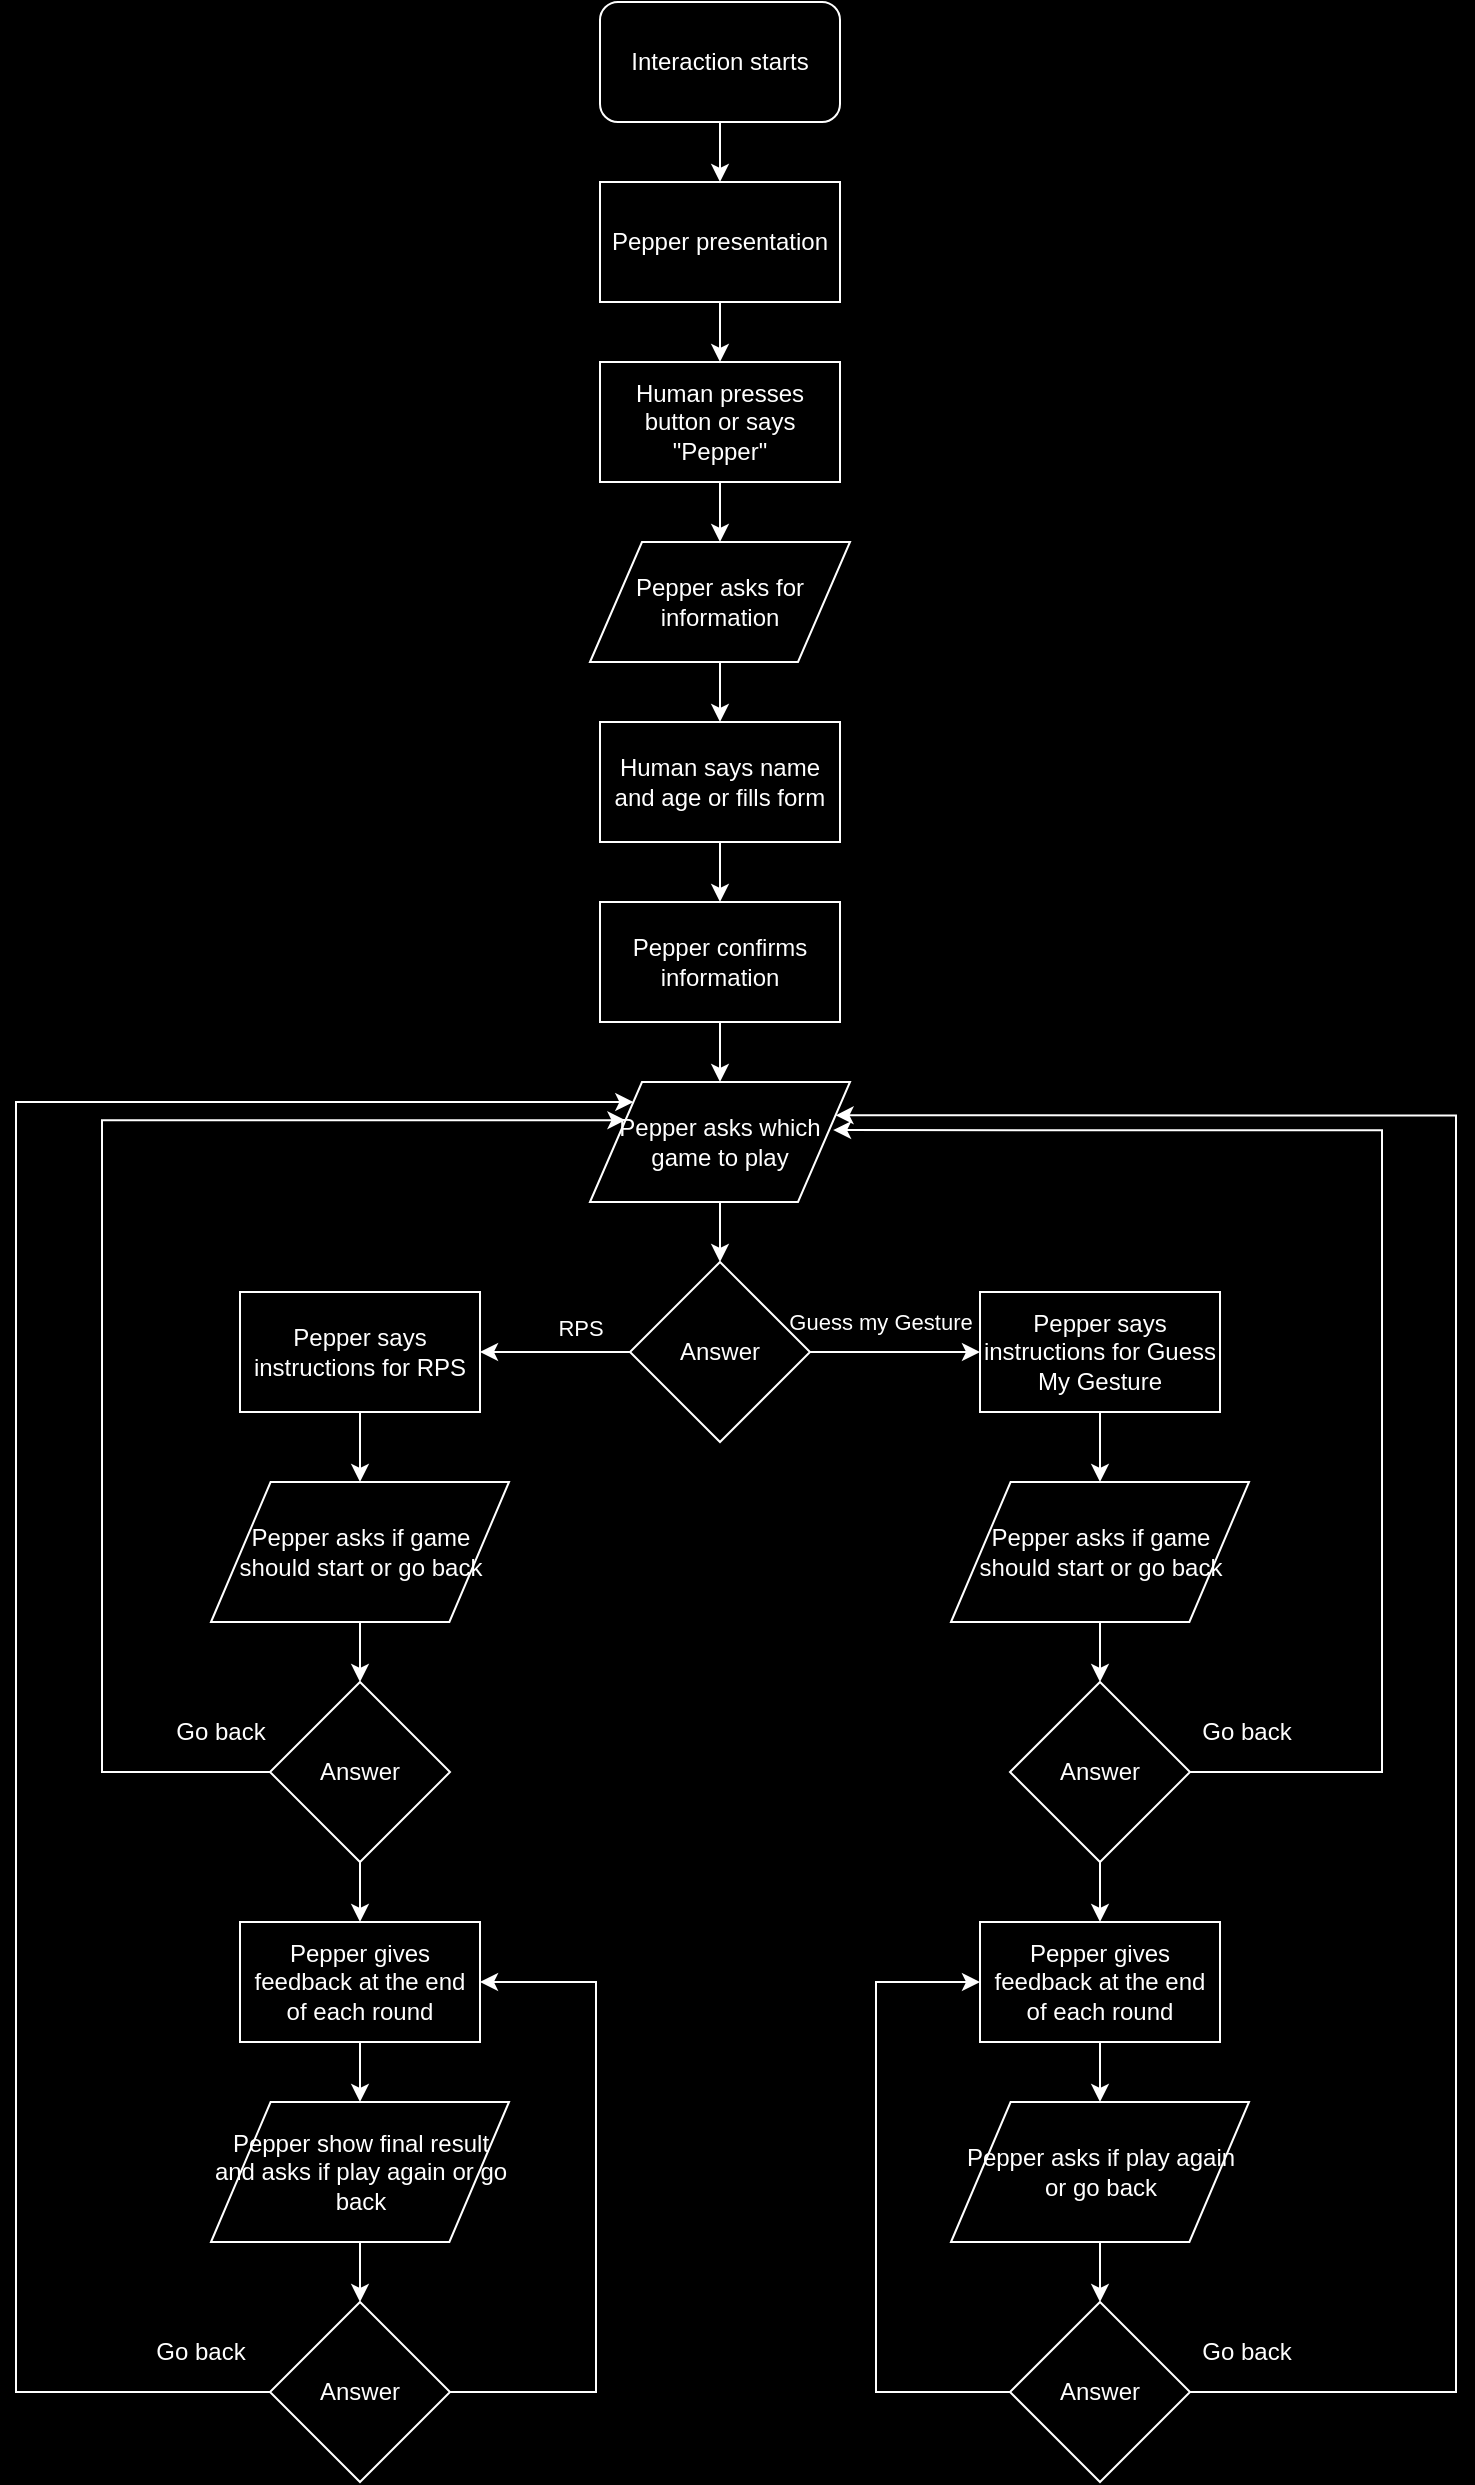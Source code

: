<mxfile version="24.5.5" type="device">
  <diagram name="Página-1" id="_Ef5QrS7YfbaBlSv89cy">
    <mxGraphModel dx="1526" dy="951" grid="1" gridSize="10" guides="1" tooltips="1" connect="1" arrows="1" fold="1" page="1" pageScale="1" pageWidth="827" pageHeight="1169" background="#000000" math="0" shadow="0">
      <root>
        <mxCell id="0" />
        <mxCell id="1" parent="0" />
        <mxCell id="26PYk7mdDG2Uw8Yli1L5-78" style="edgeStyle=orthogonalEdgeStyle;rounded=0;orthogonalLoop=1;jettySize=auto;html=1;strokeColor=#FFFFFF;" edge="1" parent="1" source="26PYk7mdDG2Uw8Yli1L5-68" target="26PYk7mdDG2Uw8Yli1L5-69">
          <mxGeometry relative="1" as="geometry" />
        </mxCell>
        <mxCell id="26PYk7mdDG2Uw8Yli1L5-68" value="&lt;font color=&quot;#ffffff&quot;&gt;Interaction starts&lt;br&gt;&lt;/font&gt;" style="rounded=1;whiteSpace=wrap;html=1;fillColor=#000000;strokeColor=#FFFFFF;" vertex="1" parent="1">
          <mxGeometry x="342" y="30" width="120" height="60" as="geometry" />
        </mxCell>
        <mxCell id="26PYk7mdDG2Uw8Yli1L5-79" style="edgeStyle=orthogonalEdgeStyle;rounded=0;orthogonalLoop=1;jettySize=auto;html=1;strokeColor=#FFFFFF;" edge="1" parent="1" source="26PYk7mdDG2Uw8Yli1L5-69" target="26PYk7mdDG2Uw8Yli1L5-70">
          <mxGeometry relative="1" as="geometry" />
        </mxCell>
        <mxCell id="26PYk7mdDG2Uw8Yli1L5-69" value="&lt;font color=&quot;#ffffff&quot;&gt;Pepper presentation&lt;br&gt;&lt;/font&gt;" style="rounded=0;whiteSpace=wrap;html=1;fillColor=#000000;strokeColor=#FFFFFF;" vertex="1" parent="1">
          <mxGeometry x="342" y="120" width="120" height="60" as="geometry" />
        </mxCell>
        <mxCell id="26PYk7mdDG2Uw8Yli1L5-80" style="edgeStyle=orthogonalEdgeStyle;rounded=0;orthogonalLoop=1;jettySize=auto;html=1;entryX=0.5;entryY=0;entryDx=0;entryDy=0;strokeColor=#FFFFFF;" edge="1" parent="1" source="26PYk7mdDG2Uw8Yli1L5-70" target="26PYk7mdDG2Uw8Yli1L5-75">
          <mxGeometry relative="1" as="geometry" />
        </mxCell>
        <mxCell id="26PYk7mdDG2Uw8Yli1L5-70" value="&lt;font color=&quot;#ffffff&quot;&gt;Human presses button or says &quot;Pepper&quot;&lt;br&gt;&lt;/font&gt;" style="rounded=0;whiteSpace=wrap;html=1;fillColor=#000000;strokeColor=#FFFFFF;" vertex="1" parent="1">
          <mxGeometry x="342" y="210" width="120" height="60" as="geometry" />
        </mxCell>
        <mxCell id="26PYk7mdDG2Uw8Yli1L5-82" style="edgeStyle=orthogonalEdgeStyle;rounded=0;orthogonalLoop=1;jettySize=auto;html=1;entryX=0.5;entryY=0;entryDx=0;entryDy=0;strokeColor=#FFFFFF;" edge="1" parent="1" source="26PYk7mdDG2Uw8Yli1L5-72" target="26PYk7mdDG2Uw8Yli1L5-73">
          <mxGeometry relative="1" as="geometry" />
        </mxCell>
        <mxCell id="26PYk7mdDG2Uw8Yli1L5-72" value="&lt;font color=&quot;#ffffff&quot;&gt;Human says name and age or fills form&lt;br&gt;&lt;/font&gt;" style="rounded=0;whiteSpace=wrap;html=1;fillColor=#000000;strokeColor=#FFFFFF;" vertex="1" parent="1">
          <mxGeometry x="342" y="390" width="120" height="60" as="geometry" />
        </mxCell>
        <mxCell id="26PYk7mdDG2Uw8Yli1L5-83" style="edgeStyle=orthogonalEdgeStyle;rounded=0;orthogonalLoop=1;jettySize=auto;html=1;entryX=0.5;entryY=0;entryDx=0;entryDy=0;strokeColor=#FFFFFF;" edge="1" parent="1" source="26PYk7mdDG2Uw8Yli1L5-73" target="26PYk7mdDG2Uw8Yli1L5-76">
          <mxGeometry relative="1" as="geometry" />
        </mxCell>
        <mxCell id="26PYk7mdDG2Uw8Yli1L5-73" value="&lt;font color=&quot;#ffffff&quot;&gt;Pepper confirms information&lt;br&gt;&lt;/font&gt;" style="rounded=0;whiteSpace=wrap;html=1;fillColor=#000000;strokeColor=#FFFFFF;" vertex="1" parent="1">
          <mxGeometry x="342" y="480" width="120" height="60" as="geometry" />
        </mxCell>
        <mxCell id="26PYk7mdDG2Uw8Yli1L5-81" style="edgeStyle=orthogonalEdgeStyle;rounded=0;orthogonalLoop=1;jettySize=auto;html=1;entryX=0.5;entryY=0;entryDx=0;entryDy=0;strokeColor=#FFFFFF;" edge="1" parent="1" source="26PYk7mdDG2Uw8Yli1L5-75" target="26PYk7mdDG2Uw8Yli1L5-72">
          <mxGeometry relative="1" as="geometry" />
        </mxCell>
        <mxCell id="26PYk7mdDG2Uw8Yli1L5-75" value="&lt;font color=&quot;#ffffff&quot;&gt;Pepper asks for information&lt;/font&gt;" style="shape=parallelogram;perimeter=parallelogramPerimeter;whiteSpace=wrap;html=1;dashed=0;fillColor=#000000;strokeColor=#FFFFFF;" vertex="1" parent="1">
          <mxGeometry x="337" y="300" width="130" height="60" as="geometry" />
        </mxCell>
        <mxCell id="26PYk7mdDG2Uw8Yli1L5-84" style="edgeStyle=orthogonalEdgeStyle;rounded=0;orthogonalLoop=1;jettySize=auto;html=1;entryX=0.5;entryY=0;entryDx=0;entryDy=0;strokeColor=#FFFFFF;" edge="1" parent="1" source="26PYk7mdDG2Uw8Yli1L5-76" target="26PYk7mdDG2Uw8Yli1L5-77">
          <mxGeometry relative="1" as="geometry" />
        </mxCell>
        <mxCell id="26PYk7mdDG2Uw8Yli1L5-76" value="&lt;font color=&quot;#ffffff&quot;&gt;Pepper asks which game to play&lt;br&gt;&lt;/font&gt;" style="shape=parallelogram;perimeter=parallelogramPerimeter;whiteSpace=wrap;html=1;dashed=0;fillColor=#000000;strokeColor=#FFFFFF;" vertex="1" parent="1">
          <mxGeometry x="337" y="570" width="130" height="60" as="geometry" />
        </mxCell>
        <mxCell id="26PYk7mdDG2Uw8Yli1L5-86" value="" style="edgeStyle=orthogonalEdgeStyle;rounded=0;orthogonalLoop=1;jettySize=auto;html=1;strokeColor=#FFFFFF;" edge="1" parent="1" source="26PYk7mdDG2Uw8Yli1L5-77" target="26PYk7mdDG2Uw8Yli1L5-85">
          <mxGeometry relative="1" as="geometry" />
        </mxCell>
        <mxCell id="26PYk7mdDG2Uw8Yli1L5-88" value="" style="edgeStyle=orthogonalEdgeStyle;rounded=0;orthogonalLoop=1;jettySize=auto;html=1;strokeColor=#FFFFFF;" edge="1" parent="1" source="26PYk7mdDG2Uw8Yli1L5-77" target="26PYk7mdDG2Uw8Yli1L5-87">
          <mxGeometry relative="1" as="geometry" />
        </mxCell>
        <mxCell id="26PYk7mdDG2Uw8Yli1L5-77" value="&lt;font color=&quot;#ffffff&quot;&gt;Answer&lt;/font&gt;" style="shape=rhombus;html=1;dashed=0;whiteSpace=wrap;perimeter=rhombusPerimeter;fillColor=#000000;strokeColor=#FFFFFF;" vertex="1" parent="1">
          <mxGeometry x="357" y="660" width="90" height="90" as="geometry" />
        </mxCell>
        <mxCell id="26PYk7mdDG2Uw8Yli1L5-98" style="edgeStyle=orthogonalEdgeStyle;rounded=0;orthogonalLoop=1;jettySize=auto;html=1;entryX=0.5;entryY=0;entryDx=0;entryDy=0;strokeColor=#FFFFFF;" edge="1" parent="1" source="26PYk7mdDG2Uw8Yli1L5-85" target="26PYk7mdDG2Uw8Yli1L5-96">
          <mxGeometry relative="1" as="geometry" />
        </mxCell>
        <mxCell id="26PYk7mdDG2Uw8Yli1L5-85" value="&lt;font color=&quot;#ffffff&quot;&gt;Pepper says instructions for Guess My Gesture&lt;br&gt;&lt;/font&gt;" style="whiteSpace=wrap;html=1;fillColor=#000000;strokeColor=#FFFFFF;dashed=0;" vertex="1" parent="1">
          <mxGeometry x="532" y="675" width="120" height="60" as="geometry" />
        </mxCell>
        <mxCell id="26PYk7mdDG2Uw8Yli1L5-97" style="edgeStyle=orthogonalEdgeStyle;rounded=0;orthogonalLoop=1;jettySize=auto;html=1;entryX=0.5;entryY=0;entryDx=0;entryDy=0;strokeColor=#FFFFFF;" edge="1" parent="1" source="26PYk7mdDG2Uw8Yli1L5-87" target="26PYk7mdDG2Uw8Yli1L5-95">
          <mxGeometry relative="1" as="geometry" />
        </mxCell>
        <mxCell id="26PYk7mdDG2Uw8Yli1L5-87" value="&lt;font color=&quot;#ffffff&quot;&gt;Pepper says instructions for RPS&lt;br&gt;&lt;/font&gt;" style="whiteSpace=wrap;html=1;fillColor=#000000;strokeColor=#FFFFFF;dashed=0;" vertex="1" parent="1">
          <mxGeometry x="162" y="675" width="120" height="60" as="geometry" />
        </mxCell>
        <mxCell id="26PYk7mdDG2Uw8Yli1L5-89" value="&lt;font style=&quot;font-size: 11px;&quot; color=&quot;#ffffff&quot;&gt;RPS&lt;/font&gt;" style="text;html=1;align=center;verticalAlign=middle;resizable=0;points=[];autosize=1;strokeColor=none;fillColor=none;" vertex="1" parent="1">
          <mxGeometry x="307" y="678" width="50" height="30" as="geometry" />
        </mxCell>
        <mxCell id="26PYk7mdDG2Uw8Yli1L5-92" value="&lt;font style=&quot;font-size: 11px;&quot; color=&quot;#ffffff&quot;&gt;Guess my Gesture&lt;/font&gt;" style="text;html=1;align=center;verticalAlign=middle;resizable=0;points=[];autosize=1;strokeColor=none;fillColor=none;" vertex="1" parent="1">
          <mxGeometry x="422" y="675" width="120" height="30" as="geometry" />
        </mxCell>
        <mxCell id="26PYk7mdDG2Uw8Yli1L5-100" style="edgeStyle=orthogonalEdgeStyle;rounded=0;orthogonalLoop=1;jettySize=auto;html=1;strokeColor=#FFFFFF;" edge="1" parent="1" source="26PYk7mdDG2Uw8Yli1L5-95" target="26PYk7mdDG2Uw8Yli1L5-99">
          <mxGeometry relative="1" as="geometry" />
        </mxCell>
        <mxCell id="26PYk7mdDG2Uw8Yli1L5-95" value="&lt;font color=&quot;#ffffff&quot;&gt;Pepper asks if game should start or go back&lt;br&gt;&lt;/font&gt;" style="shape=parallelogram;perimeter=parallelogramPerimeter;whiteSpace=wrap;html=1;dashed=0;fillColor=#000000;strokeColor=#FFFFFF;" vertex="1" parent="1">
          <mxGeometry x="147.5" y="770" width="149" height="70" as="geometry" />
        </mxCell>
        <mxCell id="26PYk7mdDG2Uw8Yli1L5-103" style="edgeStyle=orthogonalEdgeStyle;rounded=0;orthogonalLoop=1;jettySize=auto;html=1;entryX=0.5;entryY=0;entryDx=0;entryDy=0;strokeColor=#FFFFFF;" edge="1" parent="1" source="26PYk7mdDG2Uw8Yli1L5-96" target="26PYk7mdDG2Uw8Yli1L5-101">
          <mxGeometry relative="1" as="geometry" />
        </mxCell>
        <mxCell id="26PYk7mdDG2Uw8Yli1L5-96" value="&lt;font color=&quot;#ffffff&quot;&gt;Pepper asks if game should start or go back&lt;br&gt;&lt;/font&gt;" style="shape=parallelogram;perimeter=parallelogramPerimeter;whiteSpace=wrap;html=1;dashed=0;fillColor=#000000;strokeColor=#FFFFFF;" vertex="1" parent="1">
          <mxGeometry x="517.5" y="770" width="149" height="70" as="geometry" />
        </mxCell>
        <mxCell id="26PYk7mdDG2Uw8Yli1L5-104" style="edgeStyle=orthogonalEdgeStyle;rounded=0;orthogonalLoop=1;jettySize=auto;html=1;entryX=0;entryY=0.25;entryDx=0;entryDy=0;strokeColor=#FFFFFF;" edge="1" parent="1" source="26PYk7mdDG2Uw8Yli1L5-99" target="26PYk7mdDG2Uw8Yli1L5-76">
          <mxGeometry relative="1" as="geometry">
            <Array as="points">
              <mxPoint x="93" y="915" />
              <mxPoint x="93" y="589" />
            </Array>
          </mxGeometry>
        </mxCell>
        <mxCell id="26PYk7mdDG2Uw8Yli1L5-119" style="edgeStyle=orthogonalEdgeStyle;rounded=0;orthogonalLoop=1;jettySize=auto;html=1;entryX=0.5;entryY=0;entryDx=0;entryDy=0;strokeColor=#FFFFFF;" edge="1" parent="1" source="26PYk7mdDG2Uw8Yli1L5-99" target="26PYk7mdDG2Uw8Yli1L5-108">
          <mxGeometry relative="1" as="geometry" />
        </mxCell>
        <mxCell id="26PYk7mdDG2Uw8Yli1L5-99" value="&lt;font color=&quot;#ffffff&quot;&gt;Answer&lt;/font&gt;" style="shape=rhombus;html=1;dashed=0;whiteSpace=wrap;perimeter=rhombusPerimeter;fillColor=#000000;strokeColor=#FFFFFF;" vertex="1" parent="1">
          <mxGeometry x="177" y="870" width="90" height="90" as="geometry" />
        </mxCell>
        <mxCell id="26PYk7mdDG2Uw8Yli1L5-118" style="edgeStyle=orthogonalEdgeStyle;rounded=0;orthogonalLoop=1;jettySize=auto;html=1;strokeColor=#FFFFFF;" edge="1" parent="1" source="26PYk7mdDG2Uw8Yli1L5-101" target="26PYk7mdDG2Uw8Yli1L5-111">
          <mxGeometry relative="1" as="geometry" />
        </mxCell>
        <mxCell id="26PYk7mdDG2Uw8Yli1L5-101" value="&lt;font color=&quot;#ffffff&quot;&gt;Answer&lt;/font&gt;" style="shape=rhombus;html=1;dashed=0;whiteSpace=wrap;perimeter=rhombusPerimeter;fillColor=#000000;strokeColor=#FFFFFF;" vertex="1" parent="1">
          <mxGeometry x="547" y="870" width="90" height="90" as="geometry" />
        </mxCell>
        <mxCell id="26PYk7mdDG2Uw8Yli1L5-105" style="edgeStyle=orthogonalEdgeStyle;rounded=0;orthogonalLoop=1;jettySize=auto;html=1;entryX=0.935;entryY=0.401;entryDx=0;entryDy=0;entryPerimeter=0;strokeColor=#FFFFFF;" edge="1" parent="1" source="26PYk7mdDG2Uw8Yli1L5-101" target="26PYk7mdDG2Uw8Yli1L5-76">
          <mxGeometry relative="1" as="geometry">
            <Array as="points">
              <mxPoint x="733" y="915" />
              <mxPoint x="733" y="594" />
            </Array>
          </mxGeometry>
        </mxCell>
        <mxCell id="26PYk7mdDG2Uw8Yli1L5-120" value="" style="edgeStyle=orthogonalEdgeStyle;rounded=0;orthogonalLoop=1;jettySize=auto;html=1;strokeColor=#FFFFFF;" edge="1" parent="1" source="26PYk7mdDG2Uw8Yli1L5-108" target="26PYk7mdDG2Uw8Yli1L5-110">
          <mxGeometry relative="1" as="geometry" />
        </mxCell>
        <mxCell id="26PYk7mdDG2Uw8Yli1L5-108" value="&lt;font color=&quot;#ffffff&quot;&gt;Pepper gives feedback at the end of each round&lt;/font&gt;" style="whiteSpace=wrap;html=1;fillColor=#000000;strokeColor=#FFFFFF;dashed=0;" vertex="1" parent="1">
          <mxGeometry x="162" y="990" width="120" height="60" as="geometry" />
        </mxCell>
        <mxCell id="26PYk7mdDG2Uw8Yli1L5-122" style="edgeStyle=orthogonalEdgeStyle;rounded=0;orthogonalLoop=1;jettySize=auto;html=1;entryX=0.5;entryY=0;entryDx=0;entryDy=0;strokeColor=#FFFFFF;" edge="1" parent="1" source="26PYk7mdDG2Uw8Yli1L5-110" target="26PYk7mdDG2Uw8Yli1L5-113">
          <mxGeometry relative="1" as="geometry" />
        </mxCell>
        <mxCell id="26PYk7mdDG2Uw8Yli1L5-110" value="&lt;font color=&quot;#ffffff&quot;&gt;Pepper show final result and asks if play again or go back&lt;br&gt;&lt;/font&gt;" style="shape=parallelogram;perimeter=parallelogramPerimeter;whiteSpace=wrap;html=1;dashed=0;fillColor=#000000;strokeColor=#FFFFFF;" vertex="1" parent="1">
          <mxGeometry x="147.5" y="1080" width="149" height="70" as="geometry" />
        </mxCell>
        <mxCell id="26PYk7mdDG2Uw8Yli1L5-121" value="" style="edgeStyle=orthogonalEdgeStyle;rounded=0;orthogonalLoop=1;jettySize=auto;html=1;strokeColor=#FFFFFF;" edge="1" parent="1" source="26PYk7mdDG2Uw8Yli1L5-111" target="26PYk7mdDG2Uw8Yli1L5-112">
          <mxGeometry relative="1" as="geometry" />
        </mxCell>
        <mxCell id="26PYk7mdDG2Uw8Yli1L5-111" value="&lt;font color=&quot;#ffffff&quot;&gt;Pepper gives feedback at the end of each round&lt;/font&gt;" style="whiteSpace=wrap;html=1;fillColor=#000000;strokeColor=#FFFFFF;dashed=0;" vertex="1" parent="1">
          <mxGeometry x="532" y="990" width="120" height="60" as="geometry" />
        </mxCell>
        <mxCell id="26PYk7mdDG2Uw8Yli1L5-124" style="edgeStyle=orthogonalEdgeStyle;rounded=0;orthogonalLoop=1;jettySize=auto;html=1;entryX=0.5;entryY=0;entryDx=0;entryDy=0;strokeColor=#FFFFFF;" edge="1" parent="1" source="26PYk7mdDG2Uw8Yli1L5-112" target="26PYk7mdDG2Uw8Yli1L5-114">
          <mxGeometry relative="1" as="geometry" />
        </mxCell>
        <mxCell id="26PYk7mdDG2Uw8Yli1L5-112" value="&lt;font color=&quot;#ffffff&quot;&gt;Pepper asks if play again or go back&lt;br&gt;&lt;/font&gt;" style="shape=parallelogram;perimeter=parallelogramPerimeter;whiteSpace=wrap;html=1;dashed=0;fillColor=#000000;strokeColor=#FFFFFF;" vertex="1" parent="1">
          <mxGeometry x="517.5" y="1080" width="149" height="70" as="geometry" />
        </mxCell>
        <mxCell id="26PYk7mdDG2Uw8Yli1L5-131" style="edgeStyle=orthogonalEdgeStyle;rounded=0;orthogonalLoop=1;jettySize=auto;html=1;entryX=1;entryY=0.5;entryDx=0;entryDy=0;strokeColor=#FFFFFF;" edge="1" parent="1" source="26PYk7mdDG2Uw8Yli1L5-113" target="26PYk7mdDG2Uw8Yli1L5-108">
          <mxGeometry relative="1" as="geometry">
            <Array as="points">
              <mxPoint x="340" y="1225" />
              <mxPoint x="340" y="1020" />
            </Array>
          </mxGeometry>
        </mxCell>
        <mxCell id="26PYk7mdDG2Uw8Yli1L5-134" style="edgeStyle=orthogonalEdgeStyle;rounded=0;orthogonalLoop=1;jettySize=auto;html=1;entryX=0;entryY=0;entryDx=0;entryDy=0;strokeColor=#FFFFFF;" edge="1" parent="1" source="26PYk7mdDG2Uw8Yli1L5-113" target="26PYk7mdDG2Uw8Yli1L5-76">
          <mxGeometry relative="1" as="geometry">
            <Array as="points">
              <mxPoint x="50" y="1225" />
              <mxPoint x="50" y="580" />
            </Array>
          </mxGeometry>
        </mxCell>
        <mxCell id="26PYk7mdDG2Uw8Yli1L5-113" value="&lt;font color=&quot;#ffffff&quot;&gt;Answer&lt;/font&gt;" style="shape=rhombus;html=1;dashed=0;whiteSpace=wrap;perimeter=rhombusPerimeter;fillColor=#000000;strokeColor=#FFFFFF;" vertex="1" parent="1">
          <mxGeometry x="177" y="1180" width="90" height="90" as="geometry" />
        </mxCell>
        <mxCell id="26PYk7mdDG2Uw8Yli1L5-127" style="edgeStyle=orthogonalEdgeStyle;rounded=0;orthogonalLoop=1;jettySize=auto;html=1;entryX=1;entryY=0.25;entryDx=0;entryDy=0;strokeColor=#FFFFFF;" edge="1" parent="1" source="26PYk7mdDG2Uw8Yli1L5-114" target="26PYk7mdDG2Uw8Yli1L5-76">
          <mxGeometry relative="1" as="geometry">
            <Array as="points">
              <mxPoint x="770" y="1225" />
              <mxPoint x="770" y="587" />
            </Array>
          </mxGeometry>
        </mxCell>
        <mxCell id="26PYk7mdDG2Uw8Yli1L5-133" style="edgeStyle=orthogonalEdgeStyle;rounded=0;orthogonalLoop=1;jettySize=auto;html=1;entryX=0;entryY=0.5;entryDx=0;entryDy=0;strokeColor=#FFFFFF;" edge="1" parent="1" source="26PYk7mdDG2Uw8Yli1L5-114" target="26PYk7mdDG2Uw8Yli1L5-111">
          <mxGeometry relative="1" as="geometry">
            <Array as="points">
              <mxPoint x="480" y="1225" />
              <mxPoint x="480" y="1020" />
            </Array>
          </mxGeometry>
        </mxCell>
        <mxCell id="26PYk7mdDG2Uw8Yli1L5-114" value="&lt;font color=&quot;#ffffff&quot;&gt;Answer&lt;/font&gt;" style="shape=rhombus;html=1;dashed=0;whiteSpace=wrap;perimeter=rhombusPerimeter;fillColor=#000000;strokeColor=#FFFFFF;" vertex="1" parent="1">
          <mxGeometry x="547" y="1180" width="90" height="90" as="geometry" />
        </mxCell>
        <mxCell id="26PYk7mdDG2Uw8Yli1L5-116" value="&lt;font color=&quot;#ffffff&quot;&gt;Go back&lt;br&gt;&lt;/font&gt;" style="text;html=1;align=center;verticalAlign=middle;resizable=0;points=[];autosize=1;strokeColor=none;fillColor=none;" vertex="1" parent="1">
          <mxGeometry x="117" y="880" width="70" height="30" as="geometry" />
        </mxCell>
        <mxCell id="26PYk7mdDG2Uw8Yli1L5-117" value="&lt;font color=&quot;#ffffff&quot;&gt;Go back&lt;br&gt;&lt;/font&gt;" style="text;html=1;align=center;verticalAlign=middle;resizable=0;points=[];autosize=1;strokeColor=none;fillColor=none;" vertex="1" parent="1">
          <mxGeometry x="630" y="880" width="70" height="30" as="geometry" />
        </mxCell>
        <mxCell id="26PYk7mdDG2Uw8Yli1L5-128" value="&lt;font color=&quot;#ffffff&quot;&gt;Go back&lt;br&gt;&lt;/font&gt;" style="text;html=1;align=center;verticalAlign=middle;resizable=0;points=[];autosize=1;strokeColor=none;fillColor=none;" vertex="1" parent="1">
          <mxGeometry x="107" y="1190" width="70" height="30" as="geometry" />
        </mxCell>
        <mxCell id="26PYk7mdDG2Uw8Yli1L5-129" value="&lt;font color=&quot;#ffffff&quot;&gt;Go back&lt;br&gt;&lt;/font&gt;" style="text;html=1;align=center;verticalAlign=middle;resizable=0;points=[];autosize=1;strokeColor=none;fillColor=none;" vertex="1" parent="1">
          <mxGeometry x="630" y="1190" width="70" height="30" as="geometry" />
        </mxCell>
      </root>
    </mxGraphModel>
  </diagram>
</mxfile>
